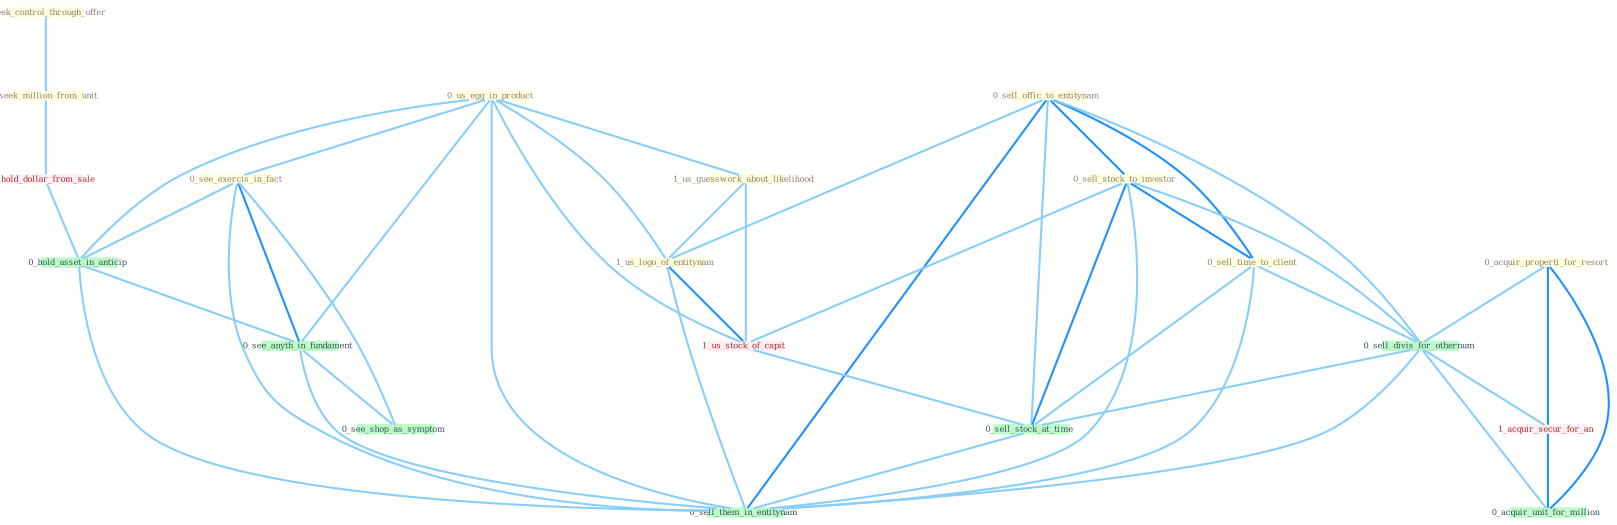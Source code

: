 Graph G{ 
    node
    [shape=polygon,style=filled,width=.5,height=.06,color="#BDFCC9",fixedsize=true,fontsize=4,
    fontcolor="#2f4f4f"];
    {node
    [color="#ffffe0", fontcolor="#8b7d6b"] "0_seek_control_through_offer " "0_sell_offic_to_entitynam " "0_us_egg_in_product " "1_us_guesswork_about_likelihood " "0_seek_million_from_unit " "0_see_exercis_in_fact " "0_sell_stock_to_investor " "0_acquir_properti_for_resort " "0_sell_time_to_client " "1_us_logo_of_entitynam "}
{node [color="#fff0f5", fontcolor="#b22222"] "1_acquir_secur_for_an " "1_us_stock_of_capit " "1_hold_dollar_from_sale "}
edge [color="#B0E2FF"];

	"0_seek_control_through_offer " -- "0_seek_million_from_unit " [w="1", color="#87cefa" ];
	"0_sell_offic_to_entitynam " -- "0_sell_stock_to_investor " [w="2", color="#1e90ff" , len=0.8];
	"0_sell_offic_to_entitynam " -- "0_sell_time_to_client " [w="2", color="#1e90ff" , len=0.8];
	"0_sell_offic_to_entitynam " -- "1_us_logo_of_entitynam " [w="1", color="#87cefa" ];
	"0_sell_offic_to_entitynam " -- "0_sell_divis_for_othernum " [w="1", color="#87cefa" ];
	"0_sell_offic_to_entitynam " -- "0_sell_stock_at_time " [w="1", color="#87cefa" ];
	"0_sell_offic_to_entitynam " -- "0_sell_them_in_entitynam " [w="2", color="#1e90ff" , len=0.8];
	"0_us_egg_in_product " -- "1_us_guesswork_about_likelihood " [w="1", color="#87cefa" ];
	"0_us_egg_in_product " -- "0_see_exercis_in_fact " [w="1", color="#87cefa" ];
	"0_us_egg_in_product " -- "1_us_logo_of_entitynam " [w="1", color="#87cefa" ];
	"0_us_egg_in_product " -- "1_us_stock_of_capit " [w="1", color="#87cefa" ];
	"0_us_egg_in_product " -- "0_hold_asset_in_anticip " [w="1", color="#87cefa" ];
	"0_us_egg_in_product " -- "0_see_anyth_in_fundament " [w="1", color="#87cefa" ];
	"0_us_egg_in_product " -- "0_sell_them_in_entitynam " [w="1", color="#87cefa" ];
	"1_us_guesswork_about_likelihood " -- "1_us_logo_of_entitynam " [w="1", color="#87cefa" ];
	"1_us_guesswork_about_likelihood " -- "1_us_stock_of_capit " [w="1", color="#87cefa" ];
	"0_seek_million_from_unit " -- "1_hold_dollar_from_sale " [w="1", color="#87cefa" ];
	"0_see_exercis_in_fact " -- "0_hold_asset_in_anticip " [w="1", color="#87cefa" ];
	"0_see_exercis_in_fact " -- "0_see_anyth_in_fundament " [w="2", color="#1e90ff" , len=0.8];
	"0_see_exercis_in_fact " -- "0_see_shop_as_symptom " [w="1", color="#87cefa" ];
	"0_see_exercis_in_fact " -- "0_sell_them_in_entitynam " [w="1", color="#87cefa" ];
	"0_sell_stock_to_investor " -- "0_sell_time_to_client " [w="2", color="#1e90ff" , len=0.8];
	"0_sell_stock_to_investor " -- "0_sell_divis_for_othernum " [w="1", color="#87cefa" ];
	"0_sell_stock_to_investor " -- "1_us_stock_of_capit " [w="1", color="#87cefa" ];
	"0_sell_stock_to_investor " -- "0_sell_stock_at_time " [w="2", color="#1e90ff" , len=0.8];
	"0_sell_stock_to_investor " -- "0_sell_them_in_entitynam " [w="1", color="#87cefa" ];
	"0_acquir_properti_for_resort " -- "0_sell_divis_for_othernum " [w="1", color="#87cefa" ];
	"0_acquir_properti_for_resort " -- "1_acquir_secur_for_an " [w="2", color="#1e90ff" , len=0.8];
	"0_acquir_properti_for_resort " -- "0_acquir_unit_for_million " [w="2", color="#1e90ff" , len=0.8];
	"0_sell_time_to_client " -- "0_sell_divis_for_othernum " [w="1", color="#87cefa" ];
	"0_sell_time_to_client " -- "0_sell_stock_at_time " [w="1", color="#87cefa" ];
	"0_sell_time_to_client " -- "0_sell_them_in_entitynam " [w="1", color="#87cefa" ];
	"1_us_logo_of_entitynam " -- "1_us_stock_of_capit " [w="2", color="#1e90ff" , len=0.8];
	"1_us_logo_of_entitynam " -- "0_sell_them_in_entitynam " [w="1", color="#87cefa" ];
	"0_sell_divis_for_othernum " -- "1_acquir_secur_for_an " [w="1", color="#87cefa" ];
	"0_sell_divis_for_othernum " -- "0_sell_stock_at_time " [w="1", color="#87cefa" ];
	"0_sell_divis_for_othernum " -- "0_acquir_unit_for_million " [w="1", color="#87cefa" ];
	"0_sell_divis_for_othernum " -- "0_sell_them_in_entitynam " [w="1", color="#87cefa" ];
	"1_acquir_secur_for_an " -- "0_acquir_unit_for_million " [w="2", color="#1e90ff" , len=0.8];
	"1_us_stock_of_capit " -- "0_sell_stock_at_time " [w="1", color="#87cefa" ];
	"1_hold_dollar_from_sale " -- "0_hold_asset_in_anticip " [w="1", color="#87cefa" ];
	"0_hold_asset_in_anticip " -- "0_see_anyth_in_fundament " [w="1", color="#87cefa" ];
	"0_hold_asset_in_anticip " -- "0_sell_them_in_entitynam " [w="1", color="#87cefa" ];
	"0_sell_stock_at_time " -- "0_sell_them_in_entitynam " [w="1", color="#87cefa" ];
	"0_see_anyth_in_fundament " -- "0_see_shop_as_symptom " [w="1", color="#87cefa" ];
	"0_see_anyth_in_fundament " -- "0_sell_them_in_entitynam " [w="1", color="#87cefa" ];
}